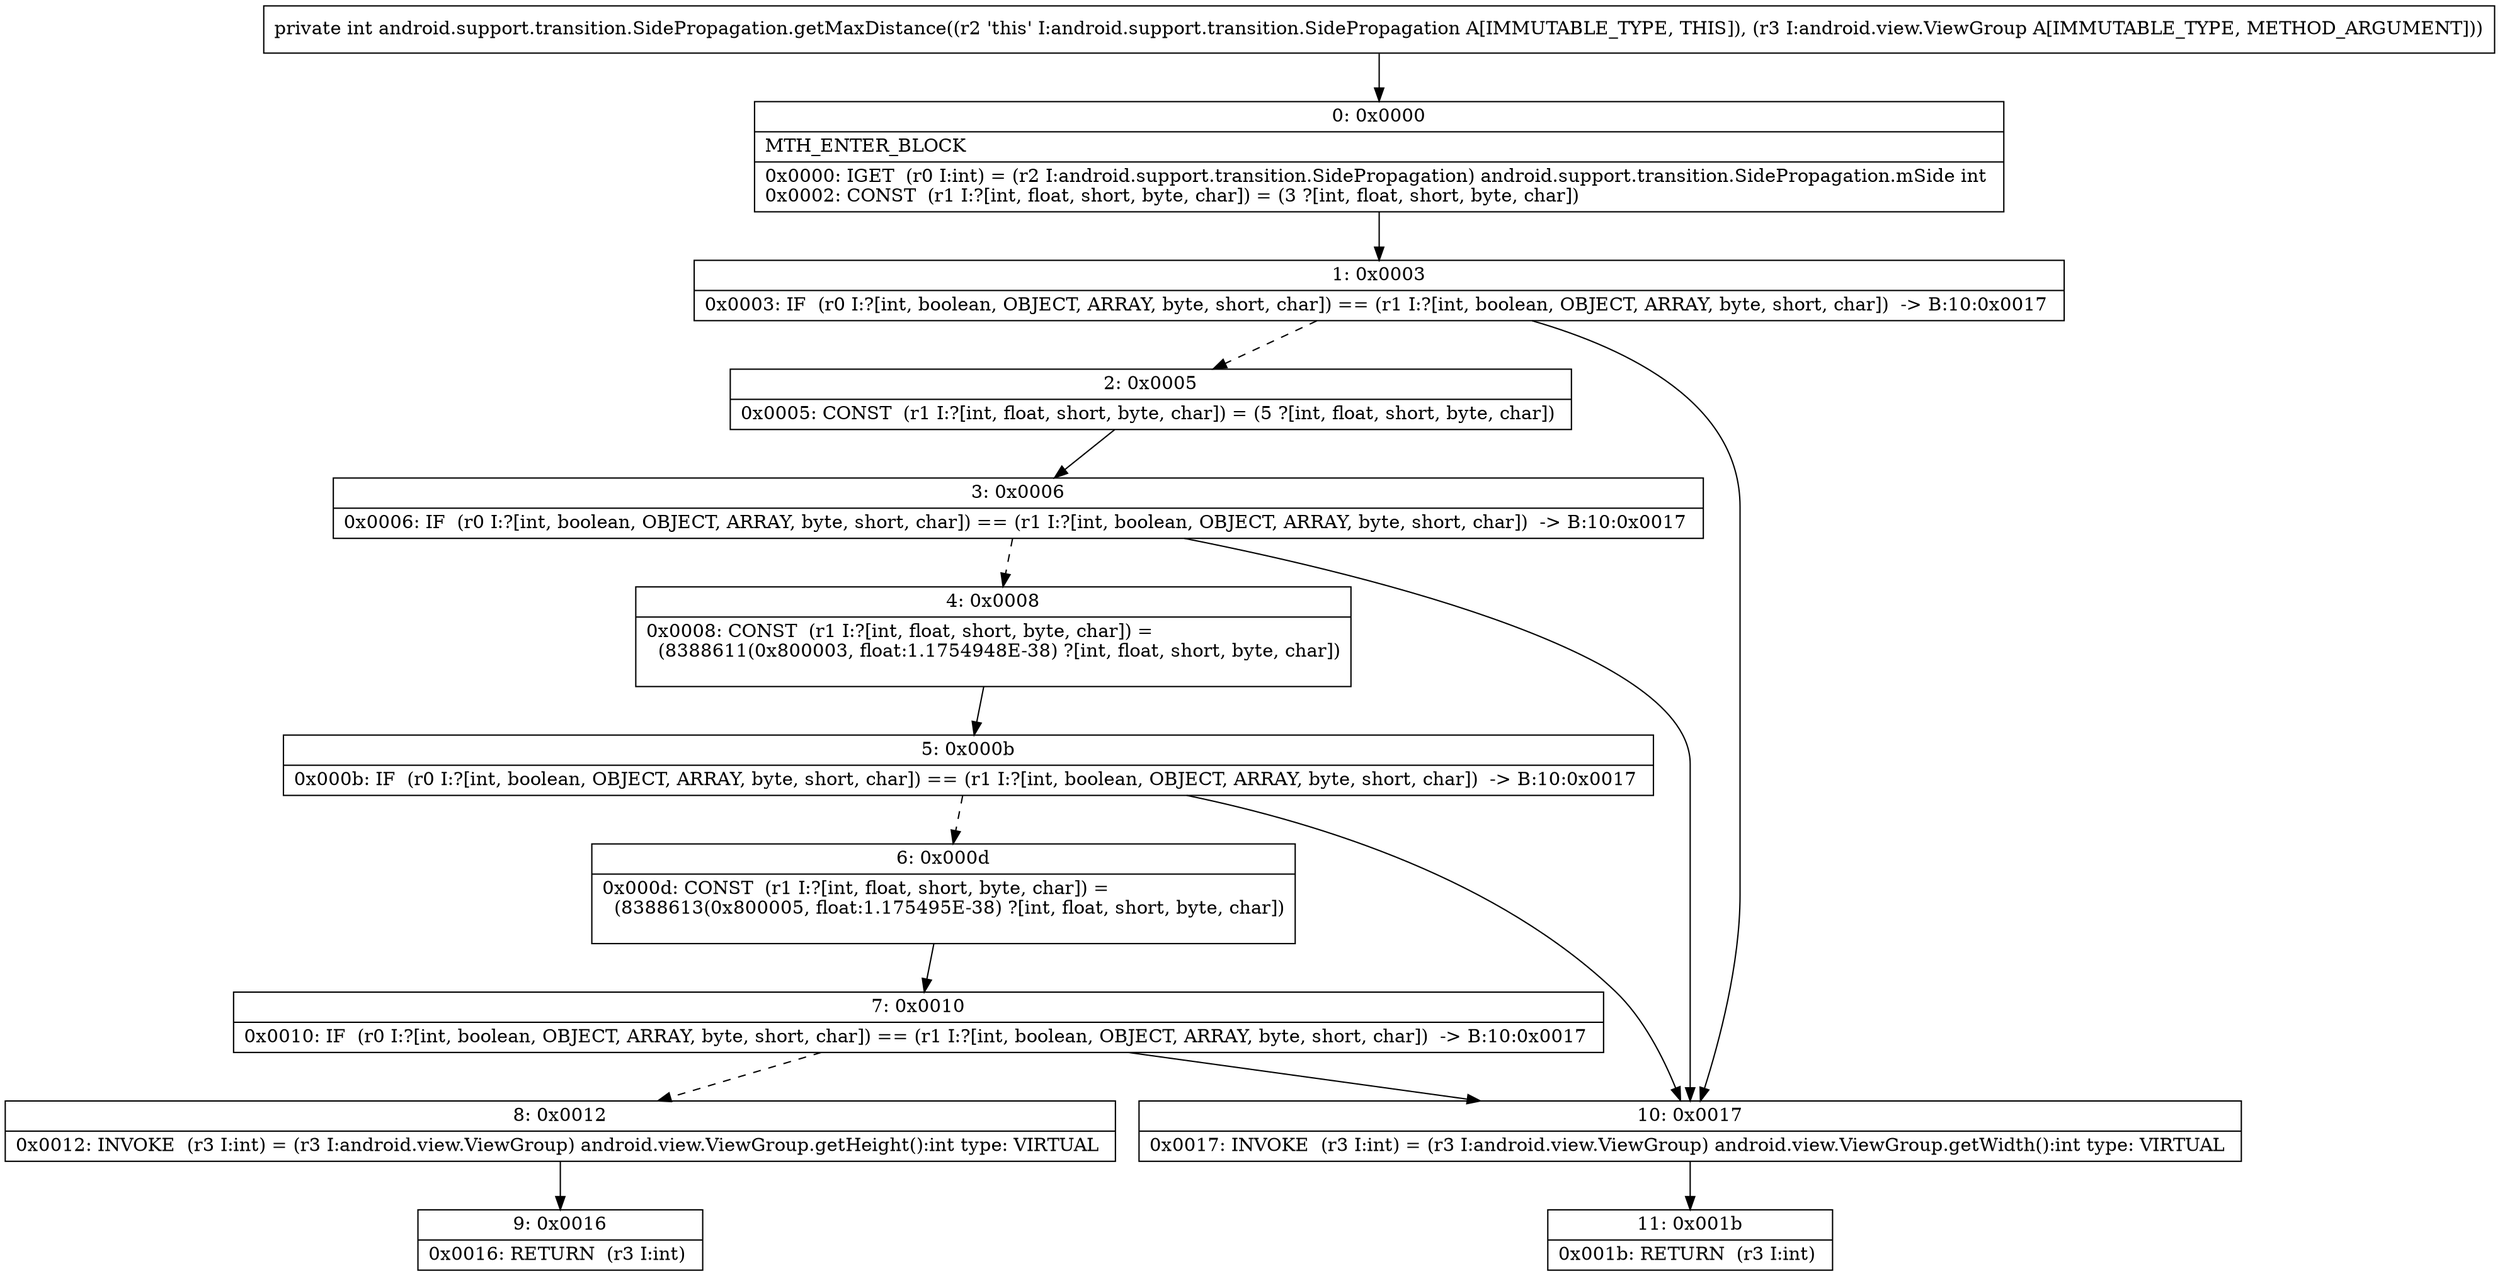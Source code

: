 digraph "CFG forandroid.support.transition.SidePropagation.getMaxDistance(Landroid\/view\/ViewGroup;)I" {
Node_0 [shape=record,label="{0\:\ 0x0000|MTH_ENTER_BLOCK\l|0x0000: IGET  (r0 I:int) = (r2 I:android.support.transition.SidePropagation) android.support.transition.SidePropagation.mSide int \l0x0002: CONST  (r1 I:?[int, float, short, byte, char]) = (3 ?[int, float, short, byte, char]) \l}"];
Node_1 [shape=record,label="{1\:\ 0x0003|0x0003: IF  (r0 I:?[int, boolean, OBJECT, ARRAY, byte, short, char]) == (r1 I:?[int, boolean, OBJECT, ARRAY, byte, short, char])  \-\> B:10:0x0017 \l}"];
Node_2 [shape=record,label="{2\:\ 0x0005|0x0005: CONST  (r1 I:?[int, float, short, byte, char]) = (5 ?[int, float, short, byte, char]) \l}"];
Node_3 [shape=record,label="{3\:\ 0x0006|0x0006: IF  (r0 I:?[int, boolean, OBJECT, ARRAY, byte, short, char]) == (r1 I:?[int, boolean, OBJECT, ARRAY, byte, short, char])  \-\> B:10:0x0017 \l}"];
Node_4 [shape=record,label="{4\:\ 0x0008|0x0008: CONST  (r1 I:?[int, float, short, byte, char]) = \l  (8388611(0x800003, float:1.1754948E\-38) ?[int, float, short, byte, char])\l \l}"];
Node_5 [shape=record,label="{5\:\ 0x000b|0x000b: IF  (r0 I:?[int, boolean, OBJECT, ARRAY, byte, short, char]) == (r1 I:?[int, boolean, OBJECT, ARRAY, byte, short, char])  \-\> B:10:0x0017 \l}"];
Node_6 [shape=record,label="{6\:\ 0x000d|0x000d: CONST  (r1 I:?[int, float, short, byte, char]) = \l  (8388613(0x800005, float:1.175495E\-38) ?[int, float, short, byte, char])\l \l}"];
Node_7 [shape=record,label="{7\:\ 0x0010|0x0010: IF  (r0 I:?[int, boolean, OBJECT, ARRAY, byte, short, char]) == (r1 I:?[int, boolean, OBJECT, ARRAY, byte, short, char])  \-\> B:10:0x0017 \l}"];
Node_8 [shape=record,label="{8\:\ 0x0012|0x0012: INVOKE  (r3 I:int) = (r3 I:android.view.ViewGroup) android.view.ViewGroup.getHeight():int type: VIRTUAL \l}"];
Node_9 [shape=record,label="{9\:\ 0x0016|0x0016: RETURN  (r3 I:int) \l}"];
Node_10 [shape=record,label="{10\:\ 0x0017|0x0017: INVOKE  (r3 I:int) = (r3 I:android.view.ViewGroup) android.view.ViewGroup.getWidth():int type: VIRTUAL \l}"];
Node_11 [shape=record,label="{11\:\ 0x001b|0x001b: RETURN  (r3 I:int) \l}"];
MethodNode[shape=record,label="{private int android.support.transition.SidePropagation.getMaxDistance((r2 'this' I:android.support.transition.SidePropagation A[IMMUTABLE_TYPE, THIS]), (r3 I:android.view.ViewGroup A[IMMUTABLE_TYPE, METHOD_ARGUMENT])) }"];
MethodNode -> Node_0;
Node_0 -> Node_1;
Node_1 -> Node_2[style=dashed];
Node_1 -> Node_10;
Node_2 -> Node_3;
Node_3 -> Node_4[style=dashed];
Node_3 -> Node_10;
Node_4 -> Node_5;
Node_5 -> Node_6[style=dashed];
Node_5 -> Node_10;
Node_6 -> Node_7;
Node_7 -> Node_8[style=dashed];
Node_7 -> Node_10;
Node_8 -> Node_9;
Node_10 -> Node_11;
}

